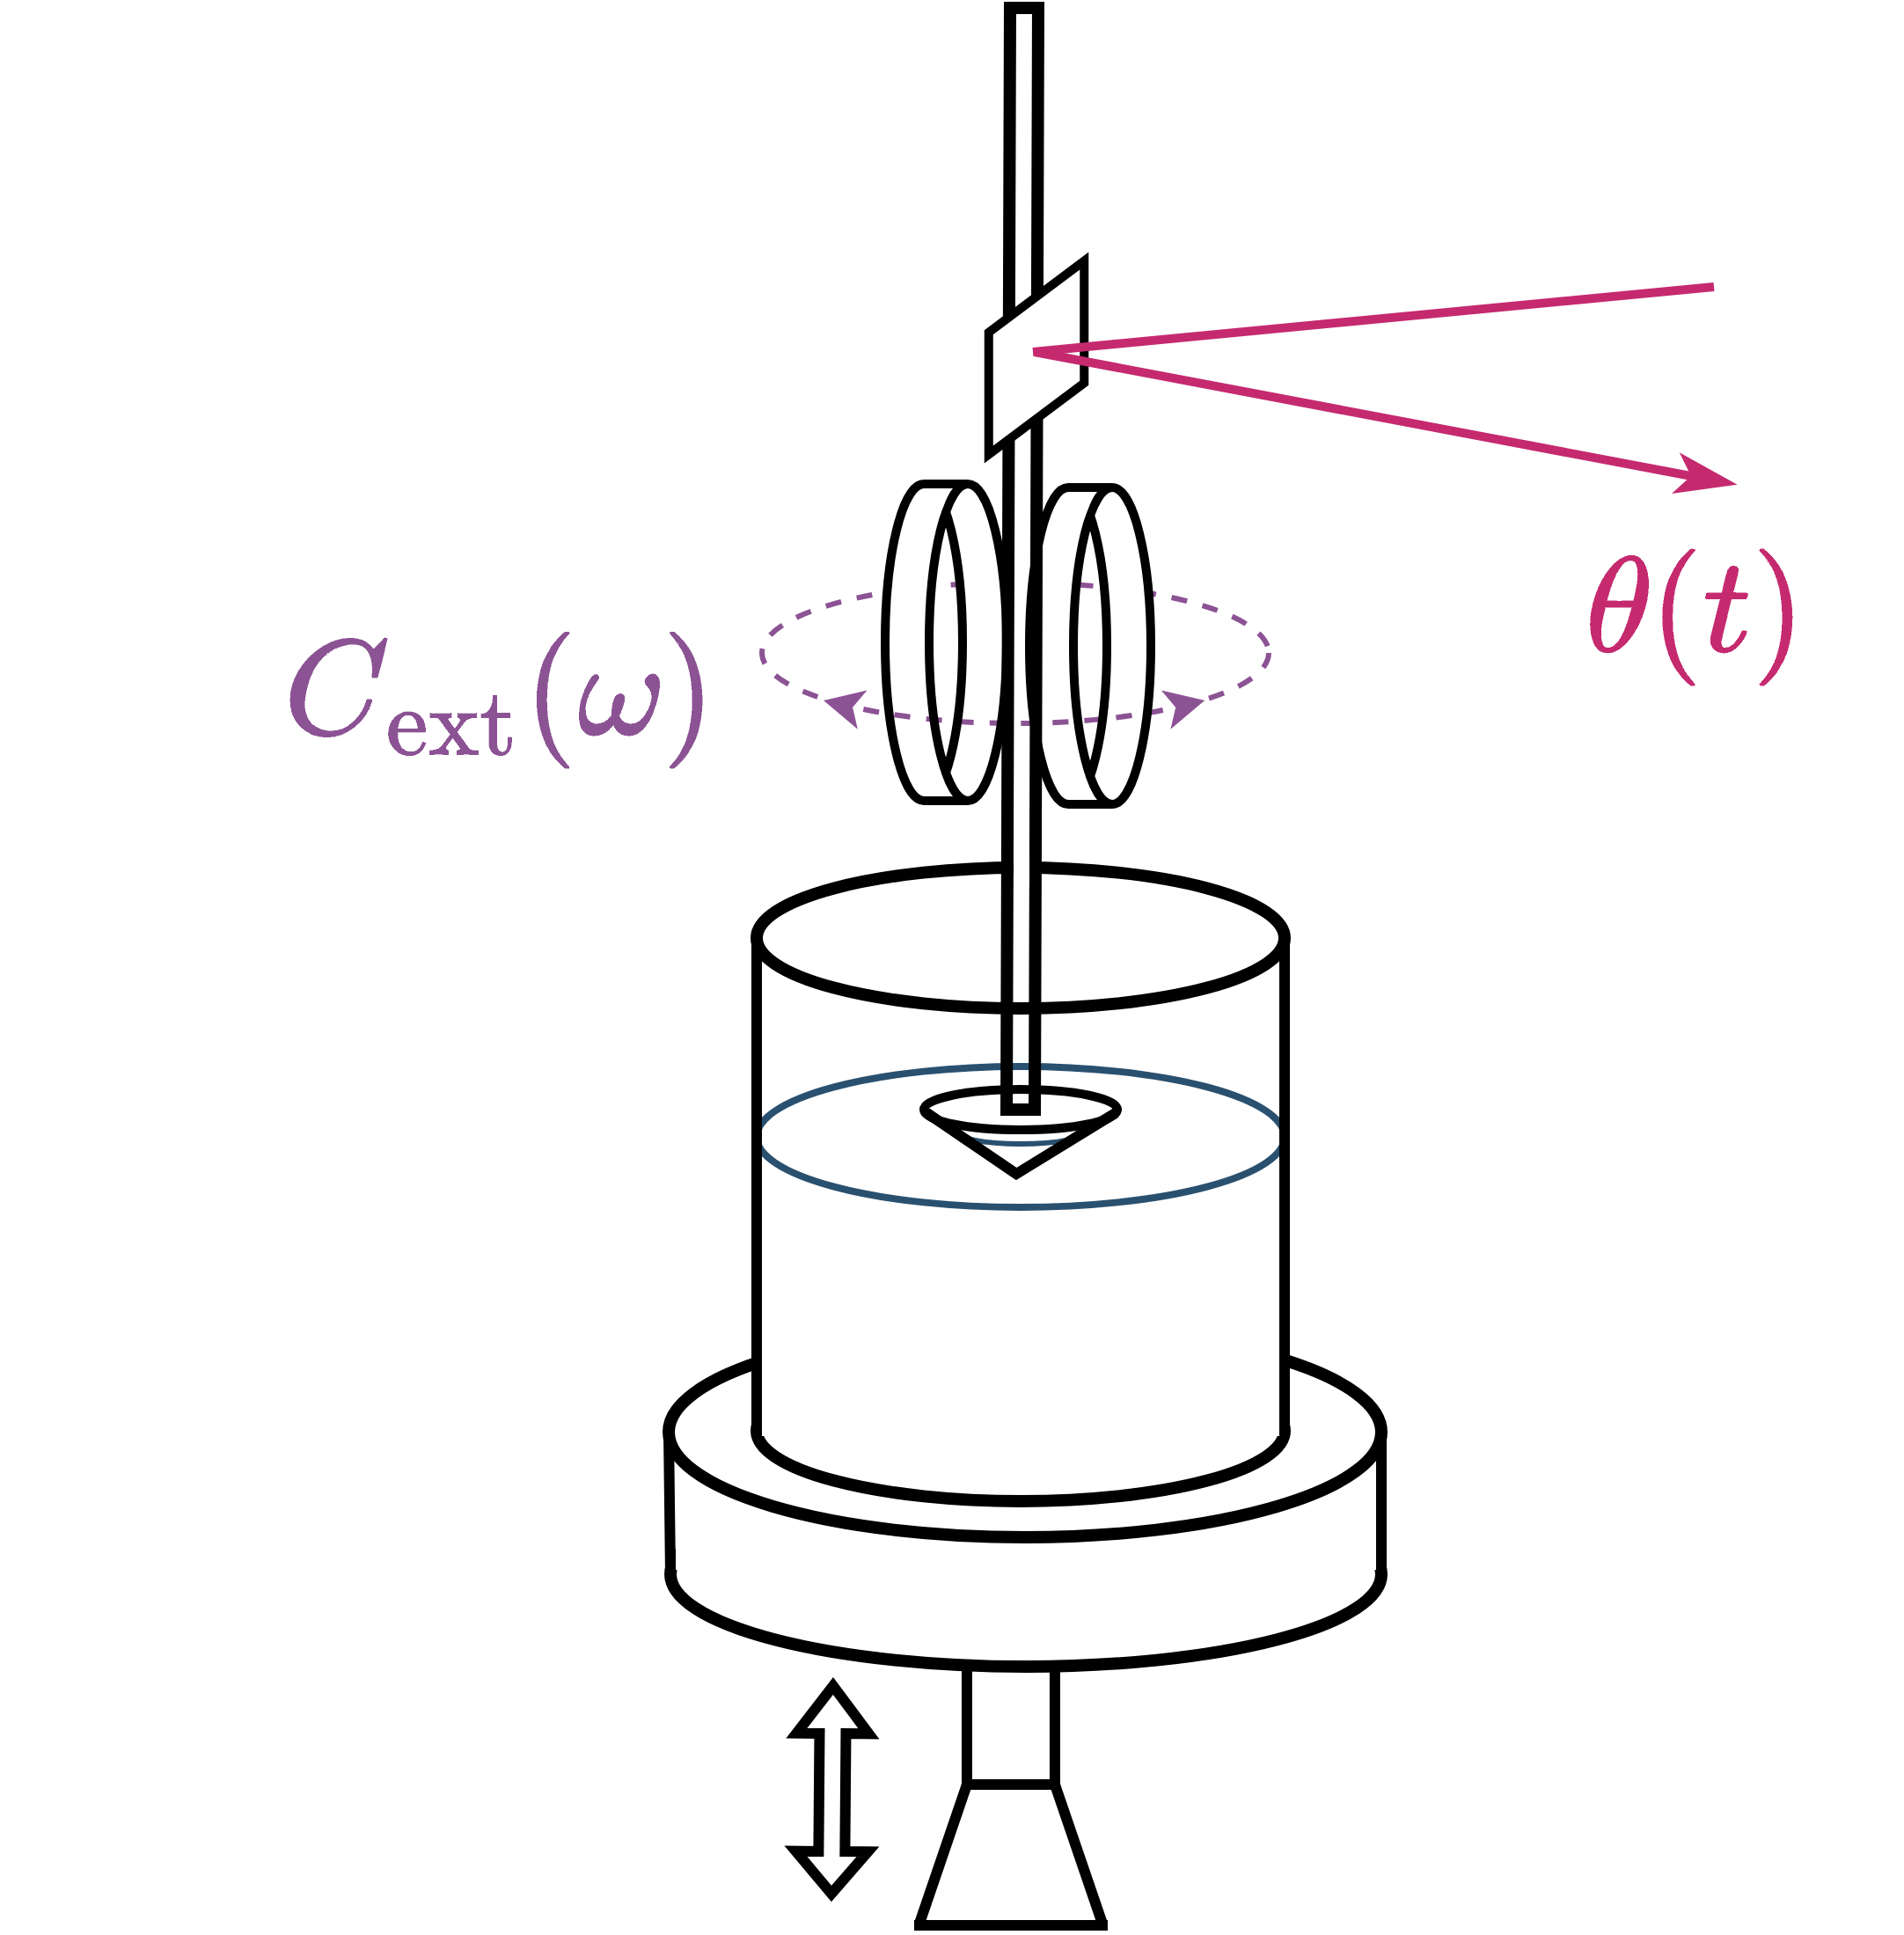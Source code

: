 <mxfile version="26.2.2">
  <diagram name="Page-1" id="g3wR1iNnqa6rvpcFGYqC">
    <mxGraphModel dx="850" dy="623" grid="0" gridSize="5" guides="1" tooltips="1" connect="1" arrows="1" fold="1" page="1" pageScale="1" pageWidth="1654" pageHeight="1169" math="1" shadow="0">
      <root>
        <mxCell id="0" />
        <mxCell id="1" parent="0" />
        <mxCell id="javhXIuIKmeeLSfoesNj-74" value="" style="ellipse;whiteSpace=wrap;html=1;strokeColor=#2A506F;align=center;verticalAlign=middle;fontFamily=Helvetica;fontSize=12;fontColor=default;fillColor=none;strokeWidth=4;" parent="1" vertex="1">
          <mxGeometry x="417" y="1392" width="300" height="80" as="geometry" />
        </mxCell>
        <mxCell id="javhXIuIKmeeLSfoesNj-92" value="" style="ellipse;whiteSpace=wrap;html=1;strokeColor=#2A506F;align=center;verticalAlign=middle;fontFamily=Helvetica;fontSize=12;fontColor=default;fillColor=none;strokeWidth=3;" parent="1" vertex="1">
          <mxGeometry x="529.5" y="1421" width="75" height="15" as="geometry" />
        </mxCell>
        <mxCell id="javhXIuIKmeeLSfoesNj-59" value="" style="ellipse;whiteSpace=wrap;html=1;strokeColor=#8C5394;strokeWidth=3;align=center;verticalAlign=middle;fontFamily=Helvetica;fontSize=12;fontColor=default;labelBackgroundColor=default;fillColor=none;dashed=1;" parent="1" vertex="1">
          <mxGeometry x="420" y="1117" width="288" height="80" as="geometry" />
        </mxCell>
        <mxCell id="javhXIuIKmeeLSfoesNj-68" value="" style="rounded=0;whiteSpace=wrap;html=1;strokeColor=none;strokeWidth=5;align=center;verticalAlign=middle;fontFamily=Helvetica;fontSize=12;fontColor=default;labelBackgroundColor=default;fillColor=default;" parent="1" vertex="1">
          <mxGeometry x="577" y="1109" width="23" height="15.5" as="geometry" />
        </mxCell>
        <mxCell id="javhXIuIKmeeLSfoesNj-67" value="" style="rounded=0;whiteSpace=wrap;html=1;strokeColor=none;strokeWidth=5;align=center;verticalAlign=middle;fontFamily=Helvetica;fontSize=12;fontColor=default;labelBackgroundColor=default;fillColor=default;" parent="1" vertex="1">
          <mxGeometry x="556" y="1109" width="23" height="15.5" as="geometry" />
        </mxCell>
        <mxCell id="javhXIuIKmeeLSfoesNj-65" value="" style="rounded=0;whiteSpace=wrap;html=1;strokeColor=none;strokeWidth=5;align=center;verticalAlign=middle;fontFamily=Helvetica;fontSize=12;fontColor=default;labelBackgroundColor=default;fillColor=default;" parent="1" vertex="1">
          <mxGeometry x="534" y="1110" width="22" height="16" as="geometry" />
        </mxCell>
        <mxCell id="javhXIuIKmeeLSfoesNj-15" value="" style="ellipse;whiteSpace=wrap;html=1;strokeColor=default;align=center;verticalAlign=middle;fontFamily=Helvetica;fontSize=12;fontColor=default;fillColor=none;strokeWidth=7;" parent="1" vertex="1">
          <mxGeometry x="368" y="1628" width="404" height="105" as="geometry" />
        </mxCell>
        <mxCell id="javhXIuIKmeeLSfoesNj-71" value="" style="rounded=0;whiteSpace=wrap;html=1;strokeColor=none;strokeWidth=5;align=center;verticalAlign=middle;fontFamily=Helvetica;fontSize=12;fontColor=default;labelBackgroundColor=default;fillColor=default;" parent="1" vertex="1">
          <mxGeometry x="371" y="1635" width="398" height="43" as="geometry" />
        </mxCell>
        <mxCell id="javhXIuIKmeeLSfoesNj-10" value="" style="ellipse;whiteSpace=wrap;html=1;strokeColor=default;align=center;verticalAlign=middle;fontFamily=Helvetica;fontSize=12;fontColor=default;fillColor=default;strokeWidth=7;" parent="1" vertex="1">
          <mxGeometry x="367" y="1540" width="405" height="119.5" as="geometry" />
        </mxCell>
        <mxCell id="javhXIuIKmeeLSfoesNj-13" value="" style="endArrow=none;html=1;rounded=0;strokeColor=default;strokeWidth=6;align=center;verticalAlign=middle;fontFamily=Helvetica;fontSize=12;fontColor=default;labelBackgroundColor=default;endSize=7;entryX=0;entryY=0.5;entryDx=0;entryDy=0;exitX=0;exitY=0.5;exitDx=0;exitDy=0;" parent="1" source="javhXIuIKmeeLSfoesNj-15" target="javhXIuIKmeeLSfoesNj-10" edge="1">
          <mxGeometry width="50" height="50" relative="1" as="geometry">
            <mxPoint x="341.47" y="1680" as="sourcePoint" />
            <mxPoint x="366.47" y="1660" as="targetPoint" />
          </mxGeometry>
        </mxCell>
        <mxCell id="javhXIuIKmeeLSfoesNj-14" value="" style="endArrow=none;html=1;rounded=0;strokeColor=default;strokeWidth=6;align=center;verticalAlign=middle;fontFamily=Helvetica;fontSize=12;fontColor=default;labelBackgroundColor=default;endSize=7;exitX=1;exitY=0.5;exitDx=0;exitDy=0;" parent="1" source="javhXIuIKmeeLSfoesNj-15" edge="1">
          <mxGeometry width="50" height="50" relative="1" as="geometry">
            <mxPoint x="772" y="1677" as="sourcePoint" />
            <mxPoint x="772" y="1597" as="targetPoint" />
          </mxGeometry>
        </mxCell>
        <mxCell id="javhXIuIKmeeLSfoesNj-16" value="" style="endArrow=none;html=1;rounded=0;strokeColor=default;strokeWidth=6;align=center;verticalAlign=middle;fontFamily=Helvetica;fontSize=12;fontColor=default;labelBackgroundColor=default;endSize=7;entryX=0;entryY=0.5;entryDx=0;entryDy=0;" parent="1" edge="1">
          <mxGeometry width="50" height="50" relative="1" as="geometry">
            <mxPoint x="536.47" y="1800" as="sourcePoint" />
            <mxPoint x="536.47" y="1735" as="targetPoint" />
          </mxGeometry>
        </mxCell>
        <mxCell id="javhXIuIKmeeLSfoesNj-18" value="" style="endArrow=none;html=1;rounded=0;strokeColor=default;strokeWidth=6;align=center;verticalAlign=middle;fontFamily=Helvetica;fontSize=12;fontColor=default;labelBackgroundColor=default;endSize=7;entryX=0;entryY=0.5;entryDx=0;entryDy=0;" parent="1" edge="1">
          <mxGeometry width="50" height="50" relative="1" as="geometry">
            <mxPoint x="586.47" y="1800" as="sourcePoint" />
            <mxPoint x="586.47" y="1735" as="targetPoint" />
          </mxGeometry>
        </mxCell>
        <mxCell id="javhXIuIKmeeLSfoesNj-19" value="" style="endArrow=none;html=1;rounded=0;strokeColor=default;strokeWidth=6;align=center;verticalAlign=middle;fontFamily=Helvetica;fontSize=12;fontColor=default;labelBackgroundColor=default;endSize=7;" parent="1" edge="1">
          <mxGeometry width="50" height="50" relative="1" as="geometry">
            <mxPoint x="613.47" y="1879" as="sourcePoint" />
            <mxPoint x="586.47" y="1800" as="targetPoint" />
          </mxGeometry>
        </mxCell>
        <mxCell id="javhXIuIKmeeLSfoesNj-20" value="" style="endArrow=none;html=1;rounded=0;strokeColor=default;strokeWidth=6;align=center;verticalAlign=middle;fontFamily=Helvetica;fontSize=12;fontColor=default;labelBackgroundColor=default;endSize=0;targetPerimeterSpacing=-1;startArrow=none;startFill=0;endFill=1;" parent="1" edge="1">
          <mxGeometry width="50" height="50" relative="1" as="geometry">
            <mxPoint x="509.47" y="1879" as="sourcePoint" />
            <mxPoint x="536.47" y="1800" as="targetPoint" />
          </mxGeometry>
        </mxCell>
        <mxCell id="javhXIuIKmeeLSfoesNj-21" value="" style="endArrow=none;html=1;rounded=0;strokeColor=default;strokeWidth=6;align=center;verticalAlign=middle;fontFamily=Helvetica;fontSize=12;fontColor=default;labelBackgroundColor=default;endSize=1;targetPerimeterSpacing=-1;startArrow=none;startFill=0;endFill=1;" parent="1" edge="1">
          <mxGeometry width="50" height="50" relative="1" as="geometry">
            <mxPoint x="506.47" y="1880" as="sourcePoint" />
            <mxPoint x="616.47" y="1880" as="targetPoint" />
          </mxGeometry>
        </mxCell>
        <mxCell id="javhXIuIKmeeLSfoesNj-22" value="" style="endArrow=none;html=1;rounded=0;strokeColor=default;strokeWidth=6;align=center;verticalAlign=middle;fontFamily=Helvetica;fontSize=12;fontColor=default;labelBackgroundColor=default;endSize=7;" parent="1" edge="1">
          <mxGeometry width="50" height="50" relative="1" as="geometry">
            <mxPoint x="536.47" y="1800" as="sourcePoint" />
            <mxPoint x="586.47" y="1800" as="targetPoint" />
          </mxGeometry>
        </mxCell>
        <mxCell id="javhXIuIKmeeLSfoesNj-23" value="" style="shape=flexArrow;endArrow=classic;startArrow=classic;html=1;rounded=0;strokeColor=default;strokeWidth=6;align=center;verticalAlign=middle;fontFamily=Helvetica;fontSize=12;fontColor=default;labelBackgroundColor=default;endSize=7;" parent="1" edge="1">
          <mxGeometry width="100" height="100" relative="1" as="geometry">
            <mxPoint x="459.47" y="1865" as="sourcePoint" />
            <mxPoint x="460.47" y="1741" as="targetPoint" />
          </mxGeometry>
        </mxCell>
        <mxCell id="javhXIuIKmeeLSfoesNj-25" value="" style="ellipse;whiteSpace=wrap;html=1;strokeColor=default;strokeWidth=5;align=center;verticalAlign=middle;fontFamily=Helvetica;fontSize=12;fontColor=default;labelBackgroundColor=default;fillColor=default;" parent="1" vertex="1">
          <mxGeometry x="512" y="1405" width="110" height="23" as="geometry" />
        </mxCell>
        <mxCell id="javhXIuIKmeeLSfoesNj-26" value="" style="endArrow=none;html=1;rounded=0;strokeColor=default;strokeWidth=6;align=center;verticalAlign=middle;fontFamily=Helvetica;fontSize=12;fontColor=default;labelBackgroundColor=default;endSize=5;entryX=0.012;entryY=0.571;entryDx=0;entryDy=0;entryPerimeter=0;" parent="1" target="javhXIuIKmeeLSfoesNj-25" edge="1">
          <mxGeometry width="50" height="50" relative="1" as="geometry">
            <mxPoint x="566" y="1454" as="sourcePoint" />
            <mxPoint x="518" y="1422" as="targetPoint" />
          </mxGeometry>
        </mxCell>
        <mxCell id="javhXIuIKmeeLSfoesNj-27" value="" style="endArrow=none;html=1;rounded=0;strokeColor=default;strokeWidth=6;align=center;verticalAlign=middle;fontFamily=Helvetica;fontSize=12;fontColor=default;labelBackgroundColor=default;endSize=5;exitX=0.992;exitY=0.577;exitDx=0;exitDy=0;exitPerimeter=0;" parent="1" source="javhXIuIKmeeLSfoesNj-25" edge="1">
          <mxGeometry width="50" height="50" relative="1" as="geometry">
            <mxPoint x="635.38" y="1437" as="sourcePoint" />
            <mxPoint x="563" y="1454" as="targetPoint" />
          </mxGeometry>
        </mxCell>
        <mxCell id="javhXIuIKmeeLSfoesNj-66" value="" style="rounded=0;whiteSpace=wrap;html=1;strokeColor=none;strokeWidth=5;align=center;verticalAlign=middle;fontFamily=Helvetica;fontSize=12;fontColor=default;labelBackgroundColor=default;fillColor=default;" parent="1" vertex="1">
          <mxGeometry x="533" y="1109" width="23" height="15.5" as="geometry" />
        </mxCell>
        <mxCell id="javhXIuIKmeeLSfoesNj-64" value="" style="rounded=0;whiteSpace=wrap;html=1;strokeColor=none;strokeWidth=5;align=center;verticalAlign=middle;fontFamily=Helvetica;fontSize=12;fontColor=default;labelBackgroundColor=default;fillColor=default;" parent="1" vertex="1">
          <mxGeometry x="613" y="1109.5" width="27" height="23" as="geometry" />
        </mxCell>
        <mxCell id="javhXIuIKmeeLSfoesNj-61" value="" style="rounded=0;whiteSpace=wrap;html=1;strokeColor=none;strokeWidth=5;align=center;verticalAlign=middle;fontFamily=Helvetica;fontSize=12;fontColor=default;labelBackgroundColor=default;fillColor=default;" parent="1" vertex="1">
          <mxGeometry x="490" y="1113" width="26" height="16" as="geometry" />
        </mxCell>
        <mxCell id="javhXIuIKmeeLSfoesNj-28" value="" style="ellipse;whiteSpace=wrap;html=1;strokeColor=default;strokeWidth=5;align=center;verticalAlign=middle;fontFamily=Helvetica;fontSize=12;fontColor=default;labelBackgroundColor=default;fillColor=none;" parent="1" vertex="1">
          <mxGeometry x="490" y="1061" width="44" height="180" as="geometry" />
        </mxCell>
        <mxCell id="javhXIuIKmeeLSfoesNj-29" value="" style="ellipse;whiteSpace=wrap;html=1;strokeColor=default;strokeWidth=5;align=center;verticalAlign=middle;fontFamily=Helvetica;fontSize=12;fontColor=default;labelBackgroundColor=default;fillColor=none;" parent="1" vertex="1">
          <mxGeometry x="515" y="1061" width="44" height="180" as="geometry" />
        </mxCell>
        <mxCell id="javhXIuIKmeeLSfoesNj-30" value="" style="endArrow=none;html=1;rounded=0;strokeColor=default;strokeWidth=5;align=center;verticalAlign=middle;fontFamily=Helvetica;fontSize=12;fontColor=default;labelBackgroundColor=default;endSize=1;exitX=0.5;exitY=0;exitDx=0;exitDy=0;entryX=0.5;entryY=0;entryDx=0;entryDy=0;" parent="1" source="javhXIuIKmeeLSfoesNj-28" target="javhXIuIKmeeLSfoesNj-29" edge="1">
          <mxGeometry width="50" height="50" relative="1" as="geometry">
            <mxPoint x="524" y="1142" as="sourcePoint" />
            <mxPoint x="574" y="1092" as="targetPoint" />
          </mxGeometry>
        </mxCell>
        <mxCell id="javhXIuIKmeeLSfoesNj-31" value="" style="endArrow=none;html=1;rounded=0;strokeColor=default;strokeWidth=5;align=center;verticalAlign=middle;fontFamily=Helvetica;fontSize=12;fontColor=default;labelBackgroundColor=default;endSize=1;exitX=0.5;exitY=0;exitDx=0;exitDy=0;entryX=0.5;entryY=0;entryDx=0;entryDy=0;" parent="1" edge="1">
          <mxGeometry width="50" height="50" relative="1" as="geometry">
            <mxPoint x="512" y="1241" as="sourcePoint" />
            <mxPoint x="537" y="1241" as="targetPoint" />
          </mxGeometry>
        </mxCell>
        <mxCell id="javhXIuIKmeeLSfoesNj-35" value="" style="endArrow=none;html=1;rounded=0;strokeColor=#FFFFFF;strokeWidth=5;align=center;verticalAlign=middle;fontFamily=Helvetica;fontSize=12;fontColor=default;labelBackgroundColor=default;endSize=1;" parent="1" edge="1">
          <mxGeometry width="50" height="50" relative="1" as="geometry">
            <mxPoint x="525" y="1236" as="sourcePoint" />
            <mxPoint x="512" y="1236" as="targetPoint" />
          </mxGeometry>
        </mxCell>
        <mxCell id="javhXIuIKmeeLSfoesNj-36" value="" style="endArrow=none;html=1;rounded=0;strokeColor=#FFFFFF;strokeWidth=5;align=center;verticalAlign=middle;fontFamily=Helvetica;fontSize=12;fontColor=default;labelBackgroundColor=default;endSize=1;" parent="1" edge="1">
          <mxGeometry width="50" height="50" relative="1" as="geometry">
            <mxPoint x="523" y="1235" as="sourcePoint" />
            <mxPoint x="514" y="1212" as="targetPoint" />
          </mxGeometry>
        </mxCell>
        <mxCell id="javhXIuIKmeeLSfoesNj-37" value="" style="endArrow=none;html=1;rounded=0;strokeColor=#FFFFFF;strokeWidth=5;align=center;verticalAlign=middle;fontFamily=Helvetica;fontSize=12;fontColor=default;labelBackgroundColor=default;endSize=1;" parent="1" edge="1">
          <mxGeometry width="50" height="50" relative="1" as="geometry">
            <mxPoint x="522" y="1233" as="sourcePoint" />
            <mxPoint x="509" y="1233" as="targetPoint" />
          </mxGeometry>
        </mxCell>
        <mxCell id="javhXIuIKmeeLSfoesNj-41" value="" style="group;flipV=1;" parent="1" vertex="1" connectable="0">
          <mxGeometry x="509" y="1066" width="16" height="24.311" as="geometry" />
        </mxCell>
        <mxCell id="javhXIuIKmeeLSfoesNj-38" value="" style="endArrow=none;html=1;rounded=0;strokeColor=#FFFFFF;strokeWidth=5;align=center;verticalAlign=middle;fontFamily=Helvetica;fontSize=12;fontColor=default;labelBackgroundColor=default;endSize=1;" parent="javhXIuIKmeeLSfoesNj-41" edge="1">
          <mxGeometry width="50" height="50" relative="1" as="geometry">
            <mxPoint x="16" as="sourcePoint" />
            <mxPoint x="3" as="targetPoint" />
          </mxGeometry>
        </mxCell>
        <mxCell id="javhXIuIKmeeLSfoesNj-39" value="" style="endArrow=none;html=1;rounded=0;strokeColor=#FFFFFF;strokeWidth=5;align=center;verticalAlign=middle;fontFamily=Helvetica;fontSize=12;fontColor=default;labelBackgroundColor=default;endSize=1;" parent="javhXIuIKmeeLSfoesNj-41" edge="1">
          <mxGeometry width="50" height="50" relative="1" as="geometry">
            <mxPoint x="14" y="1.311" as="sourcePoint" />
            <mxPoint x="5" y="24.311" as="targetPoint" />
          </mxGeometry>
        </mxCell>
        <mxCell id="javhXIuIKmeeLSfoesNj-40" value="" style="endArrow=none;html=1;rounded=0;strokeColor=#FFFFFF;strokeWidth=5;align=center;verticalAlign=middle;fontFamily=Helvetica;fontSize=12;fontColor=default;labelBackgroundColor=default;endSize=1;" parent="javhXIuIKmeeLSfoesNj-41" edge="1">
          <mxGeometry width="50" height="50" relative="1" as="geometry">
            <mxPoint x="13" y="3" as="sourcePoint" />
            <mxPoint y="3" as="targetPoint" />
          </mxGeometry>
        </mxCell>
        <mxCell id="javhXIuIKmeeLSfoesNj-42" value="" style="ellipse;whiteSpace=wrap;html=1;strokeColor=default;strokeWidth=5;align=center;verticalAlign=middle;fontFamily=Helvetica;fontSize=12;fontColor=default;labelBackgroundColor=default;fillColor=none;" parent="1" vertex="1">
          <mxGeometry x="572" y="1063" width="44" height="180" as="geometry" />
        </mxCell>
        <mxCell id="javhXIuIKmeeLSfoesNj-43" value="" style="ellipse;whiteSpace=wrap;html=1;strokeColor=default;strokeWidth=5;align=center;verticalAlign=middle;fontFamily=Helvetica;fontSize=12;fontColor=default;labelBackgroundColor=default;fillColor=none;" parent="1" vertex="1">
          <mxGeometry x="597" y="1063" width="44" height="180" as="geometry" />
        </mxCell>
        <mxCell id="javhXIuIKmeeLSfoesNj-44" value="" style="endArrow=none;html=1;rounded=0;strokeColor=default;strokeWidth=5;align=center;verticalAlign=middle;fontFamily=Helvetica;fontSize=12;fontColor=default;labelBackgroundColor=default;endSize=1;exitX=0.5;exitY=0;exitDx=0;exitDy=0;entryX=0.5;entryY=0;entryDx=0;entryDy=0;" parent="1" source="javhXIuIKmeeLSfoesNj-42" target="javhXIuIKmeeLSfoesNj-43" edge="1">
          <mxGeometry width="50" height="50" relative="1" as="geometry">
            <mxPoint x="606" y="1144" as="sourcePoint" />
            <mxPoint x="656" y="1094" as="targetPoint" />
          </mxGeometry>
        </mxCell>
        <mxCell id="javhXIuIKmeeLSfoesNj-45" value="" style="endArrow=none;html=1;rounded=0;strokeColor=default;strokeWidth=5;align=center;verticalAlign=middle;fontFamily=Helvetica;fontSize=12;fontColor=default;labelBackgroundColor=default;endSize=1;exitX=0.5;exitY=0;exitDx=0;exitDy=0;entryX=0.5;entryY=0;entryDx=0;entryDy=0;" parent="1" edge="1">
          <mxGeometry width="50" height="50" relative="1" as="geometry">
            <mxPoint x="594" y="1243" as="sourcePoint" />
            <mxPoint x="619" y="1243" as="targetPoint" />
          </mxGeometry>
        </mxCell>
        <mxCell id="javhXIuIKmeeLSfoesNj-46" value="" style="endArrow=none;html=1;rounded=0;strokeColor=#FFFFFF;strokeWidth=5;align=center;verticalAlign=middle;fontFamily=Helvetica;fontSize=12;fontColor=default;labelBackgroundColor=default;endSize=1;" parent="1" edge="1">
          <mxGeometry width="50" height="50" relative="1" as="geometry">
            <mxPoint x="607" y="1238" as="sourcePoint" />
            <mxPoint x="594" y="1238" as="targetPoint" />
          </mxGeometry>
        </mxCell>
        <mxCell id="javhXIuIKmeeLSfoesNj-47" value="" style="endArrow=none;html=1;rounded=0;strokeColor=#FFFFFF;strokeWidth=5;align=center;verticalAlign=middle;fontFamily=Helvetica;fontSize=12;fontColor=default;labelBackgroundColor=default;endSize=1;" parent="1" edge="1">
          <mxGeometry width="50" height="50" relative="1" as="geometry">
            <mxPoint x="605" y="1237" as="sourcePoint" />
            <mxPoint x="596" y="1214" as="targetPoint" />
          </mxGeometry>
        </mxCell>
        <mxCell id="javhXIuIKmeeLSfoesNj-48" value="" style="endArrow=none;html=1;rounded=0;strokeColor=#FFFFFF;strokeWidth=5;align=center;verticalAlign=middle;fontFamily=Helvetica;fontSize=12;fontColor=default;labelBackgroundColor=default;endSize=1;" parent="1" edge="1">
          <mxGeometry width="50" height="50" relative="1" as="geometry">
            <mxPoint x="604" y="1235" as="sourcePoint" />
            <mxPoint x="591" y="1235" as="targetPoint" />
          </mxGeometry>
        </mxCell>
        <mxCell id="javhXIuIKmeeLSfoesNj-49" value="" style="group;flipV=1;" parent="1" vertex="1" connectable="0">
          <mxGeometry x="591" y="1068" width="16" height="24.311" as="geometry" />
        </mxCell>
        <mxCell id="javhXIuIKmeeLSfoesNj-50" value="" style="endArrow=none;html=1;rounded=0;strokeColor=#FFFFFF;strokeWidth=5;align=center;verticalAlign=middle;fontFamily=Helvetica;fontSize=12;fontColor=default;labelBackgroundColor=default;endSize=1;" parent="javhXIuIKmeeLSfoesNj-49" edge="1">
          <mxGeometry width="50" height="50" relative="1" as="geometry">
            <mxPoint x="16" as="sourcePoint" />
            <mxPoint x="3" as="targetPoint" />
          </mxGeometry>
        </mxCell>
        <mxCell id="javhXIuIKmeeLSfoesNj-51" value="" style="endArrow=none;html=1;rounded=0;strokeColor=#FFFFFF;strokeWidth=5;align=center;verticalAlign=middle;fontFamily=Helvetica;fontSize=12;fontColor=default;labelBackgroundColor=default;endSize=1;" parent="javhXIuIKmeeLSfoesNj-49" edge="1">
          <mxGeometry width="50" height="50" relative="1" as="geometry">
            <mxPoint x="14" y="1.311" as="sourcePoint" />
            <mxPoint x="5" y="24.311" as="targetPoint" />
          </mxGeometry>
        </mxCell>
        <mxCell id="javhXIuIKmeeLSfoesNj-52" value="" style="endArrow=none;html=1;rounded=0;strokeColor=#FFFFFF;strokeWidth=5;align=center;verticalAlign=middle;fontFamily=Helvetica;fontSize=12;fontColor=default;labelBackgroundColor=default;endSize=1;" parent="javhXIuIKmeeLSfoesNj-49" edge="1">
          <mxGeometry width="50" height="50" relative="1" as="geometry">
            <mxPoint x="13" y="3" as="sourcePoint" />
            <mxPoint y="3" as="targetPoint" />
          </mxGeometry>
        </mxCell>
        <mxCell id="javhXIuIKmeeLSfoesNj-57" value="&lt;font style=&quot;font-size: 65px;&quot;&gt;$$\theta (t)$$&lt;/font&gt;" style="text;html=1;align=center;verticalAlign=middle;whiteSpace=wrap;rounded=0;fontFamily=Helvetica;fontSize=12;fontColor=#C52A6F;labelBackgroundColor=default;strokeColor=none;" parent="1" vertex="1">
          <mxGeometry x="897" y="1110" width="107" height="50" as="geometry" />
        </mxCell>
        <mxCell id="javhXIuIKmeeLSfoesNj-60" value="&lt;font style=&quot;font-size: 65px;&quot;&gt;$$C_{\mathrm{ext}} (\omega)$$&lt;/font&gt;" style="text;html=1;align=center;verticalAlign=middle;whiteSpace=wrap;rounded=0;fontFamily=Helvetica;fontSize=12;fontColor=#8C5394;labelBackgroundColor=default;strokeColor=#FF3333;" parent="1" vertex="1">
          <mxGeometry x="217" y="1157" width="107" height="50" as="geometry" />
        </mxCell>
        <mxCell id="javhXIuIKmeeLSfoesNj-69" value="" style="endArrow=classic;html=1;rounded=0;strokeColor=#8C5394;strokeWidth=3;align=center;verticalAlign=middle;fontFamily=Helvetica;fontSize=12;fontColor=default;labelBackgroundColor=default;endSize=13;entryX=0.905;entryY=0.778;entryDx=0;entryDy=0;entryPerimeter=0;startSize=4;" parent="1" edge="1">
          <mxGeometry width="50" height="50" relative="1" as="geometry">
            <mxPoint x="656" y="1187.76" as="sourcePoint" />
            <mxPoint x="671.64" y="1184" as="targetPoint" />
          </mxGeometry>
        </mxCell>
        <mxCell id="javhXIuIKmeeLSfoesNj-70" value="" style="endArrow=classic;html=1;rounded=0;strokeColor=#8C5394;strokeWidth=3;align=center;verticalAlign=middle;fontFamily=Helvetica;fontSize=12;fontColor=default;labelBackgroundColor=default;endSize=13;entryX=0.905;entryY=0.778;entryDx=0;entryDy=0;entryPerimeter=0;startSize=4;" parent="1" edge="1">
          <mxGeometry width="50" height="50" relative="1" as="geometry">
            <mxPoint x="470.64" y="1187.76" as="sourcePoint" />
            <mxPoint x="455" y="1184" as="targetPoint" />
          </mxGeometry>
        </mxCell>
        <mxCell id="javhXIuIKmeeLSfoesNj-3" value="" style="ellipse;whiteSpace=wrap;html=1;strokeColor=default;align=center;verticalAlign=middle;fontFamily=Helvetica;fontSize=12;fontColor=default;fillColor=none;strokeWidth=7;" parent="1" vertex="1">
          <mxGeometry x="417" y="1279" width="300" height="80" as="geometry" />
        </mxCell>
        <mxCell id="javhXIuIKmeeLSfoesNj-9" value="" style="ellipse;whiteSpace=wrap;html=1;strokeColor=default;align=center;verticalAlign=middle;fontFamily=Helvetica;fontSize=12;fontColor=default;fillColor=none;strokeWidth=7;" parent="1" vertex="1">
          <mxGeometry x="417" y="1559" width="300" height="80" as="geometry" />
        </mxCell>
        <mxCell id="javhXIuIKmeeLSfoesNj-5" value="" style="endArrow=none;html=1;rounded=0;fontFamily=Helvetica;fontSize=12;fontColor=default;entryX=1;entryY=0.5;entryDx=0;entryDy=0;exitX=1;exitY=0.5;exitDx=0;exitDy=0;strokeWidth=6;endSize=7;" parent="1" source="javhXIuIKmeeLSfoesNj-9" target="javhXIuIKmeeLSfoesNj-3" edge="1">
          <mxGeometry width="50" height="50" relative="1" as="geometry">
            <mxPoint x="687" y="1459" as="sourcePoint" />
            <mxPoint x="737" y="1409" as="targetPoint" />
          </mxGeometry>
        </mxCell>
        <mxCell id="javhXIuIKmeeLSfoesNj-6" value="" style="endArrow=none;html=1;rounded=0;fontFamily=Helvetica;fontSize=12;fontColor=default;entryX=0;entryY=0.5;entryDx=0;entryDy=0;exitX=0;exitY=0.5;exitDx=0;exitDy=0;strokeWidth=6;endSize=7;" parent="1" source="javhXIuIKmeeLSfoesNj-9" target="javhXIuIKmeeLSfoesNj-3" edge="1">
          <mxGeometry width="50" height="50" relative="1" as="geometry">
            <mxPoint x="417" y="1599" as="sourcePoint" />
            <mxPoint x="417" y="1319" as="targetPoint" />
          </mxGeometry>
        </mxCell>
        <mxCell id="WC0LFA58Ww8ZHwM6lrv5-2" value="" style="rounded=0;whiteSpace=wrap;html=1;strokeColor=none;strokeWidth=5;align=center;verticalAlign=middle;fontFamily=Helvetica;fontSize=12;fontColor=default;labelBackgroundColor=default;fillColor=default;" parent="1" vertex="1">
          <mxGeometry x="420" y="1533" width="294" height="69" as="geometry" />
        </mxCell>
        <mxCell id="javhXIuIKmeeLSfoesNj-82" value="" style="group" parent="1" vertex="1" connectable="0">
          <mxGeometry x="563" y="787" width="9" height="633" as="geometry" />
        </mxCell>
        <mxCell id="javhXIuIKmeeLSfoesNj-24" value="" style="shape=flexArrow;endArrow=none;startArrow=none;html=1;rounded=0;strokeColor=default;strokeWidth=7;align=center;verticalAlign=middle;fontFamily=Helvetica;fontSize=12;fontColor=default;labelBackgroundColor=default;endSize=6;startFill=0;fillColor=none;" parent="javhXIuIKmeeLSfoesNj-82" edge="1">
          <mxGeometry width="100" height="100" relative="1" as="geometry">
            <mxPoint x="4" y="633" as="sourcePoint" />
            <mxPoint x="6" as="targetPoint" />
          </mxGeometry>
        </mxCell>
        <mxCell id="javhXIuIKmeeLSfoesNj-78" value="" style="rounded=0;whiteSpace=wrap;html=1;strokeColor=none;strokeWidth=5;align=center;verticalAlign=middle;fontFamily=Helvetica;fontSize=12;fontColor=default;labelBackgroundColor=default;fillColor=default;" parent="javhXIuIKmeeLSfoesNj-82" vertex="1">
          <mxGeometry y="483" width="9" height="20" as="geometry" />
        </mxCell>
        <mxCell id="javhXIuIKmeeLSfoesNj-54" value="" style="shape=parallelogram;perimeter=parallelogramPerimeter;whiteSpace=wrap;html=1;fixedSize=1;strokeColor=default;strokeWidth=5;align=center;verticalAlign=middle;fontFamily=Helvetica;fontSize=12;fontColor=default;labelBackgroundColor=default;fillColor=default;size=40.588;flipH=1;rotation=90;" parent="1" vertex="1">
          <mxGeometry x="521" y="962.13" width="110" height="54.25" as="geometry" />
        </mxCell>
        <mxCell id="javhXIuIKmeeLSfoesNj-55" value="" style="endArrow=none;html=1;rounded=0;strokeColor=#C52A6F;strokeWidth=5;align=center;verticalAlign=middle;fontFamily=Helvetica;fontSize=12;fontColor=default;labelBackgroundColor=default;endSize=1;exitX=0.53;exitY=0.537;exitDx=0;exitDy=0;exitPerimeter=0;" parent="1" source="javhXIuIKmeeLSfoesNj-54" edge="1">
          <mxGeometry width="50" height="50" relative="1" as="geometry">
            <mxPoint x="608" y="983" as="sourcePoint" />
            <mxPoint x="961" y="949" as="targetPoint" />
          </mxGeometry>
        </mxCell>
        <mxCell id="javhXIuIKmeeLSfoesNj-56" value="" style="endArrow=classicThin;html=1;rounded=0;strokeColor=#C52A6F;strokeWidth=5;align=center;verticalAlign=middle;fontFamily=Helvetica;fontSize=12;fontColor=default;labelBackgroundColor=default;endSize=16;endFill=1;startSize=6;targetPerimeterSpacing=1;jumpSize=6;" parent="1" edge="1">
          <mxGeometry width="50" height="50" relative="1" as="geometry">
            <mxPoint x="575" y="986" as="sourcePoint" />
            <mxPoint x="972" y="1061" as="targetPoint" />
          </mxGeometry>
        </mxCell>
      </root>
    </mxGraphModel>
  </diagram>
</mxfile>

